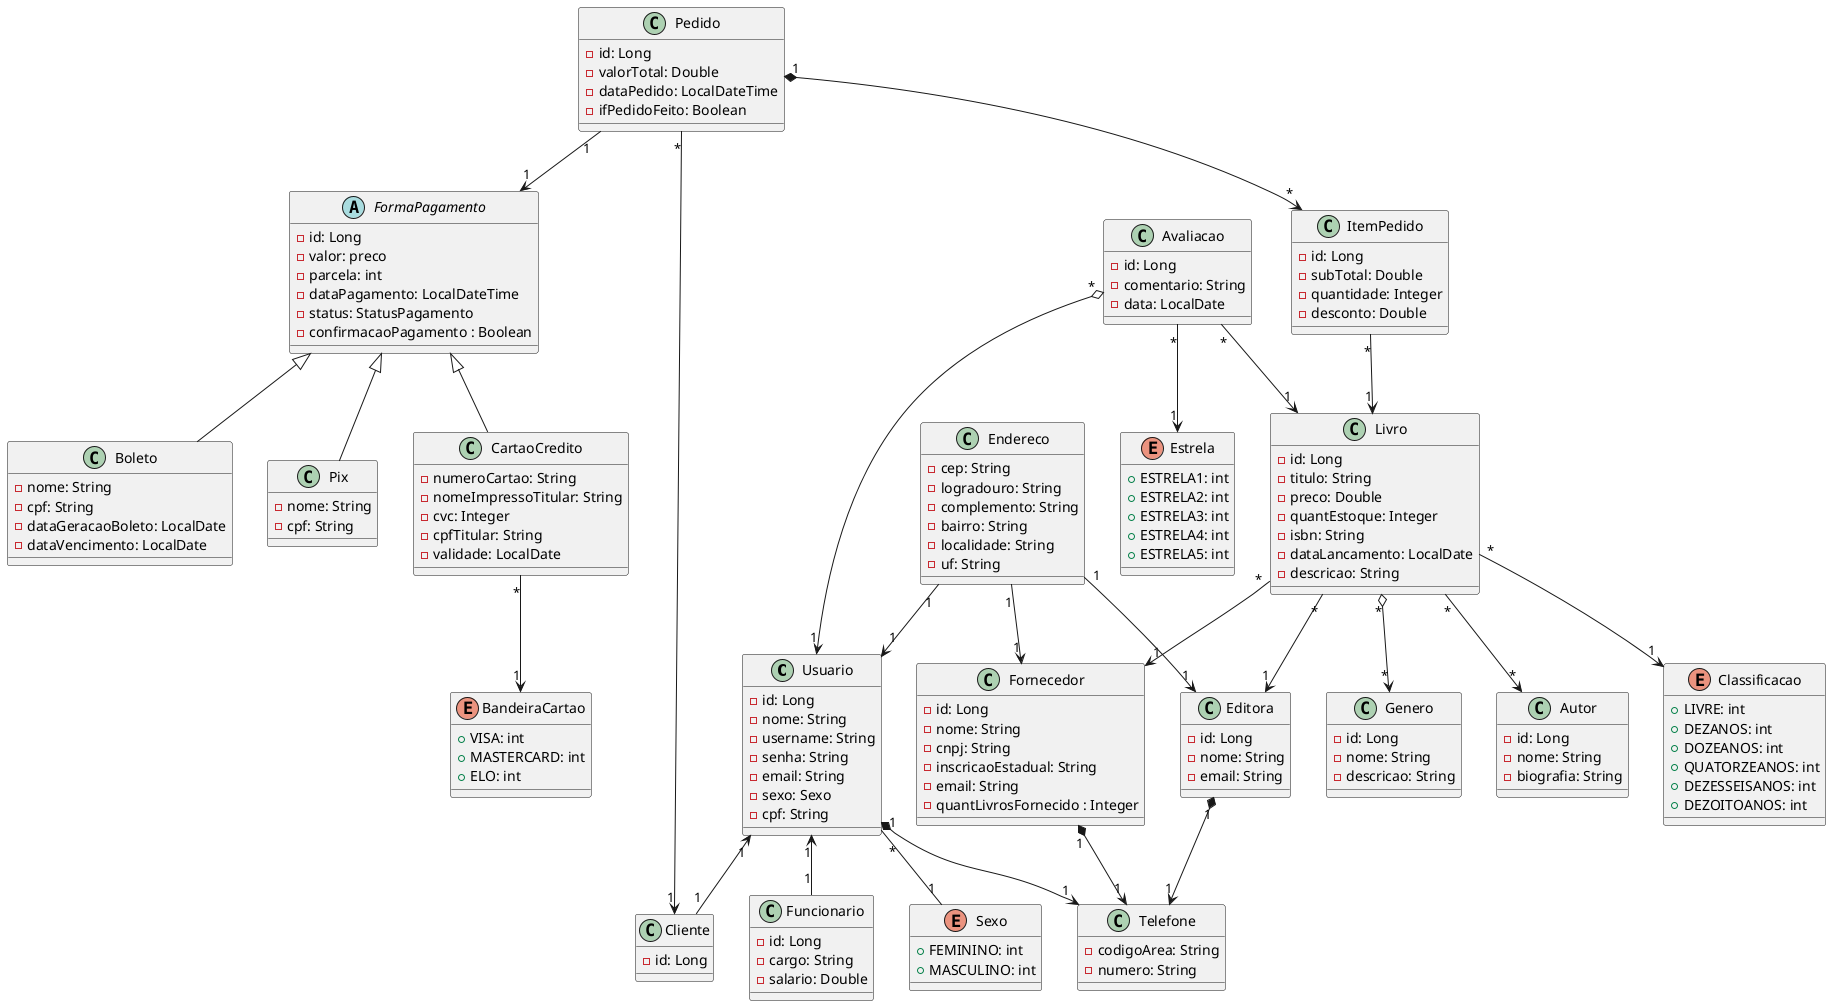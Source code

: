   @startuml uml_ecommerce_livro

  class Usuario {
    - id: Long
    - nome: String
    - username: String
    - senha: String
    - email: String
    - sexo: Sexo
    - cpf: String

  }

  class Cliente{
    - id: Long
  }

  class Funcionario {
    - id: Long
    - cargo: String
    - salario: Double
  }

  enum Sexo{
    + FEMININO: int
    + MASCULINO: int
  }

  class Livro {
    - id: Long
    - titulo: String
    - preco: Double
    - quantEstoque: Integer
    - isbn: String
    - dataLancamento: LocalDate
    - descricao: String
  }

  class Genero{
    - id: Long
    - nome: String
    - descricao: String
  }

  class Autor{
    - id: Long
    - nome: String
    - biografia: String
  }

  class Fornecedor{
    - id: Long
    - nome: String
    - cnpj: String
    - inscricaoEstadual: String
    - email: String
    - quantLivrosFornecido : Integer
  }

  class Endereco {
    - cep: String
    - logradouro: String
    - complemento: String
    - bairro: String
    - localidade: String
    - uf: String
  }

  enum Classificacao{
    + LIVRE: int
    + DEZANOS: int
    + DOZEANOS: int
    + QUATORZEANOS: int
    + DEZESSEISANOS: int
    + DEZOITOANOS: int
  }

  class Editora {
    - id: Long
    - nome: String
    - email: String
  }

  class Telefone{
    - codigoArea: String
    - numero: String
  }

  class Pedido{
    - id: Long
    - valorTotal: Double
    - dataPedido: LocalDateTime
    - ifPedidoFeito: Boolean
  }

  class ItemPedido{
    - id: Long
    - subTotal: Double
    - quantidade: Integer
    - desconto: Double
  }

  abstract class FormaPagamento{
    - id: Long
    - valor: preco
    - parcela: int
    - dataPagamento: LocalDateTime
    - status: StatusPagamento
    - confirmacaoPagamento : Boolean
  }

  class Boleto {
    - nome: String
    - cpf: String
    - dataGeracaoBoleto: LocalDate
    - dataVencimento: LocalDate
  }

  class Pix {
    - nome: String
    - cpf: String
  }

  class CartaoCredito {
    - numeroCartao: String
    - nomeImpressoTitular: String
    - cvc: Integer
    - cpfTitular: String
    - validade: LocalDate

  }

  enum BandeiraCartao {
    + VISA: int
    + MASTERCARD: int
    + ELO: int
  }

  class Avaliacao {
    - id: Long
    - comentario: String
    - data: LocalDate
 }

  enum Estrela {
    + ESTRELA1: int
    + ESTRELA2: int
    + ESTRELA3: int
    + ESTRELA4: int
    + ESTRELA5: int
  }

  Usuario "1" <-- "1" Cliente
  Usuario "1" <-- "1" Funcionario
  Usuario "*" -- "1" Sexo
  Usuario "1" *--> "1" Telefone

  Livro "*" o--> "*" Genero
  Livro "*" --> "*" Autor
  Livro "*" --> "1" Fornecedor
  Livro "*" --> "1" Editora
  Livro "*" --> "1" Classificacao

  Editora "1" *--> "1" Telefone
  Fornecedor "1" *--> "1" Telefone

  Pedido "*" --> "1" Cliente
  Pedido "1" *--> "*" ItemPedido

  ItemPedido "*" --> "1" Livro

  Pedido "1" --> "1" FormaPagamento

  Boleto -up-|> FormaPagamento

  Pix -up-|> FormaPagamento

  CartaoCredito -up-|> FormaPagamento
  CartaoCredito "*" --> "1" BandeiraCartao

  Avaliacao "*" --> "1" Estrela
  Avaliacao "*" o--> "1" Usuario
  Avaliacao "*" --> "1" Livro

  Endereco "1" --> "1" Usuario
  Endereco "1" --> "1" Fornecedor
  Endereco "1" --> "1" Editora

  @enduml